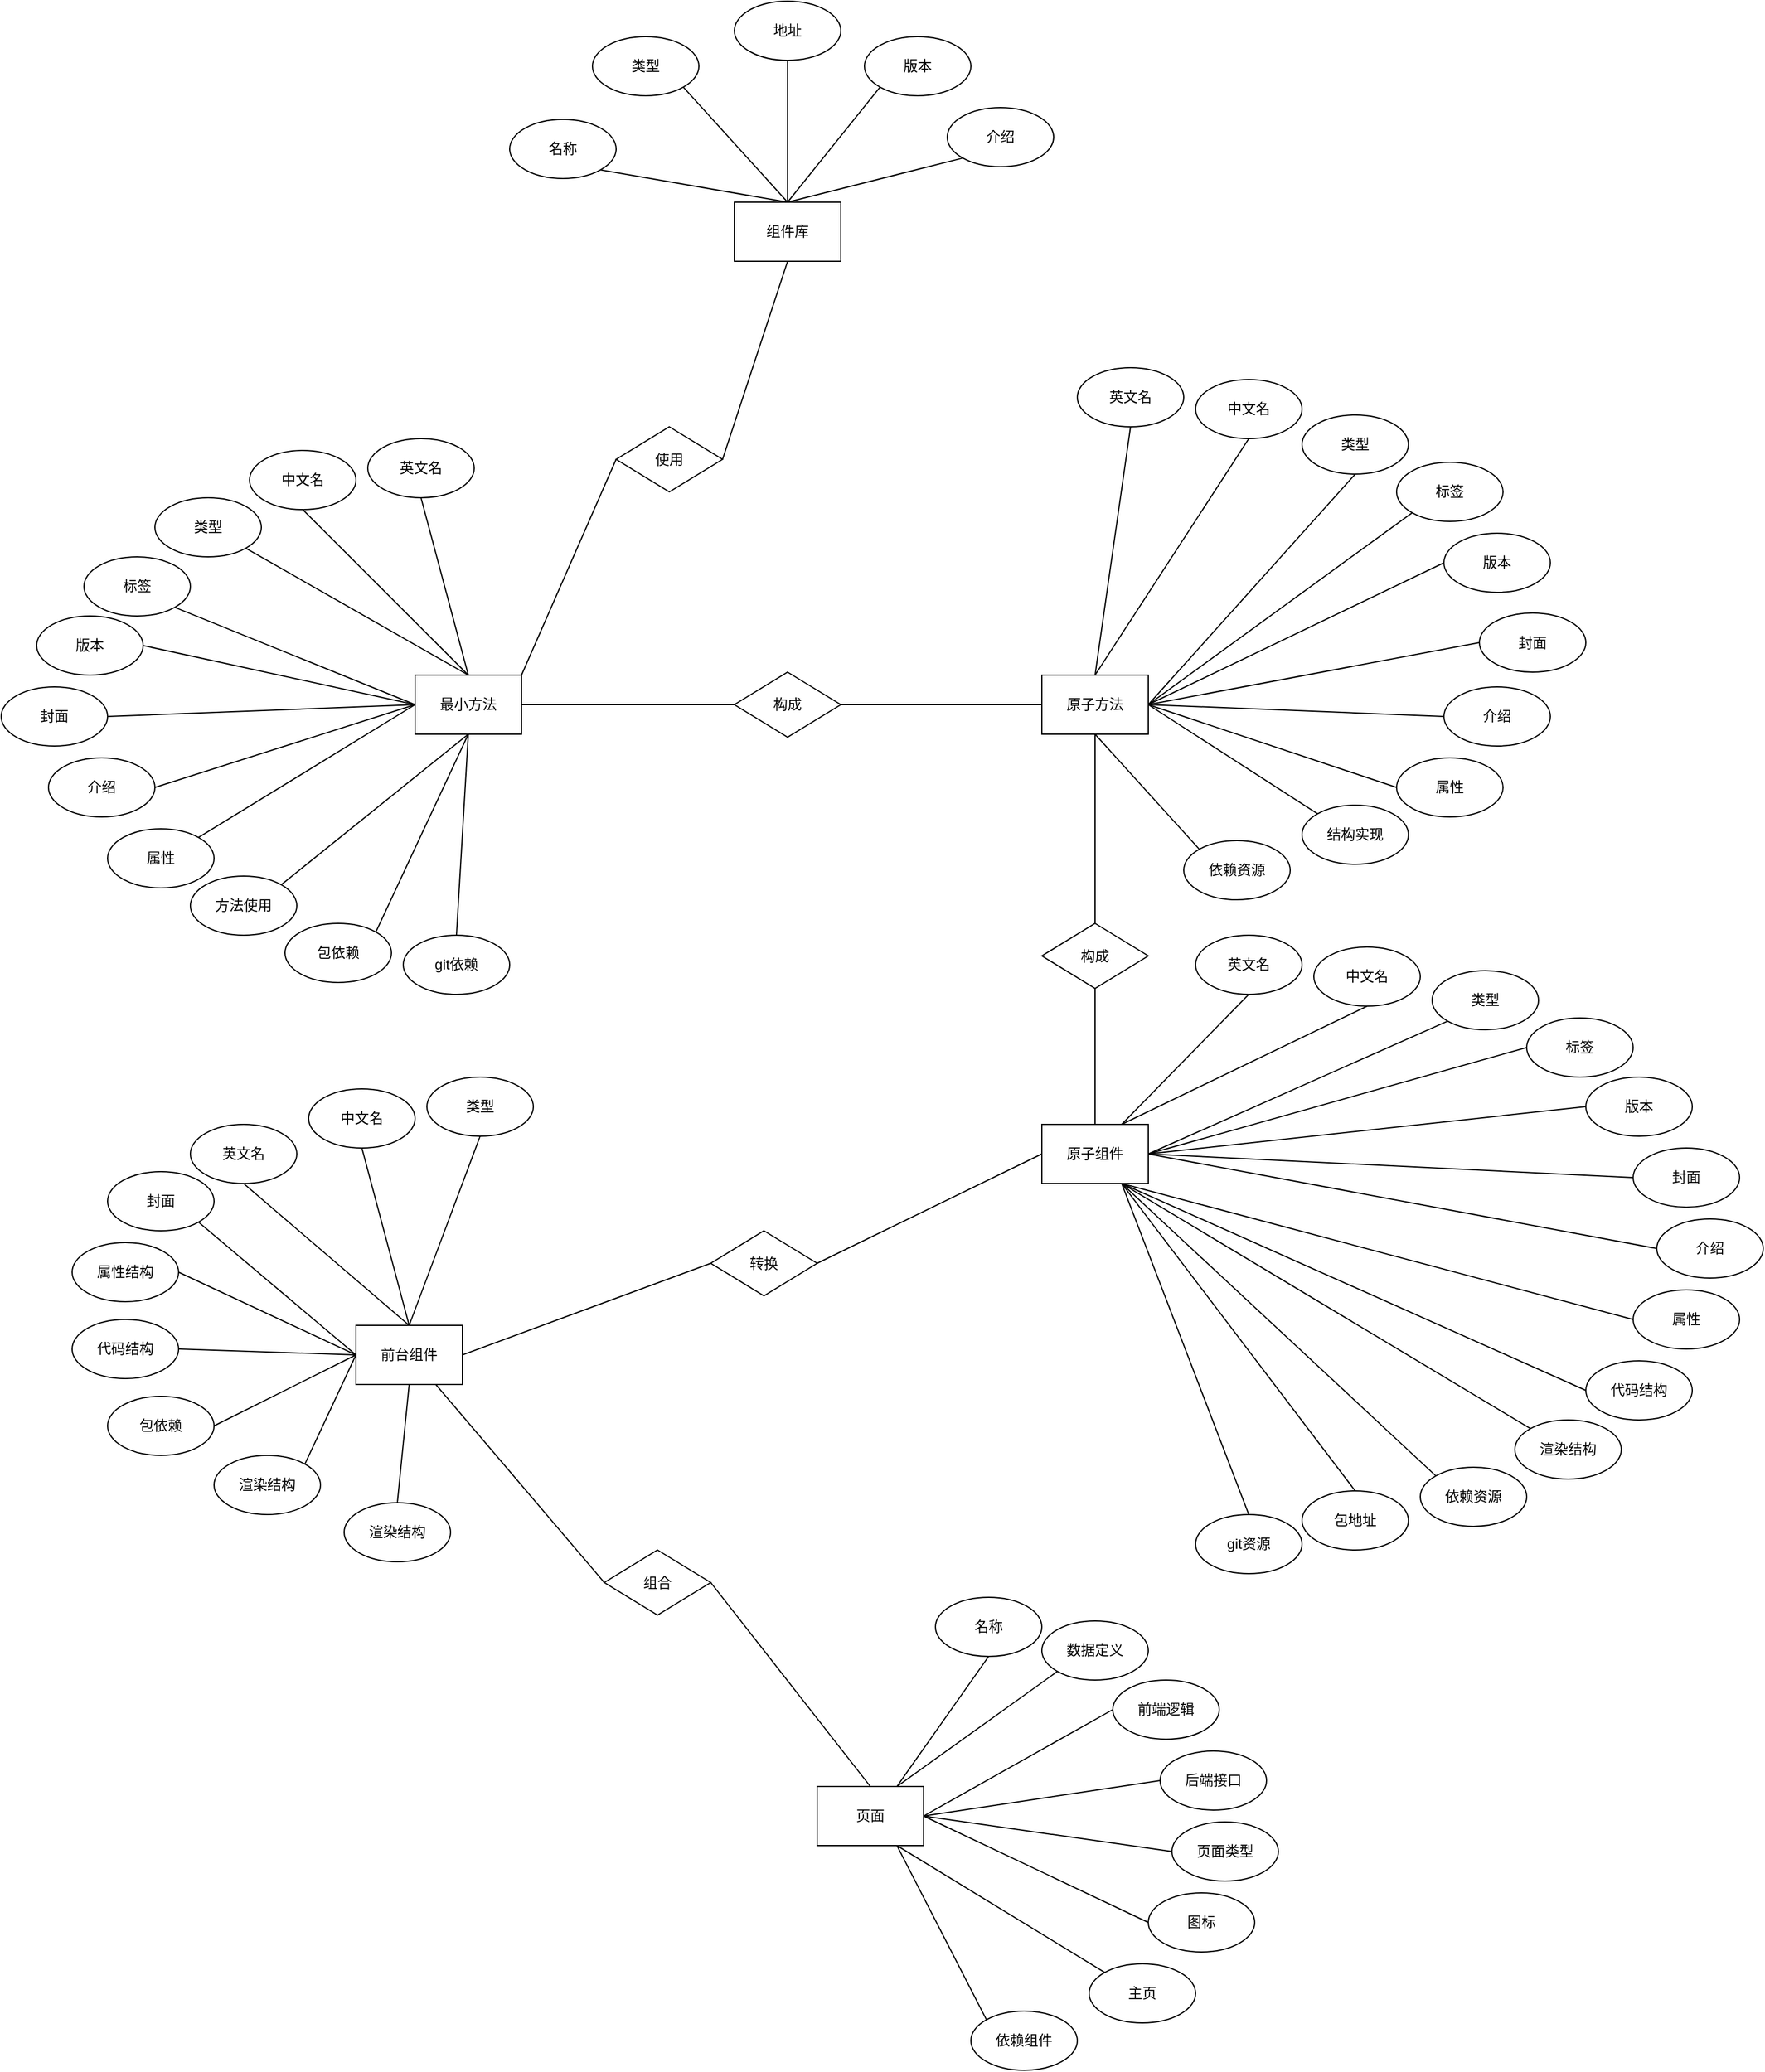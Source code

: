 <mxfile version="12.4.3" type="github" pages="1"><diagram id="BTh-CIW-vXszFNxC-D-h" name="第 1 页"><mxGraphModel dx="1864" dy="1256" grid="1" gridSize="10" guides="1" tooltips="1" connect="1" arrows="1" fold="1" page="1" pageScale="1" pageWidth="3300" pageHeight="4681" math="0" shadow="0"><root><mxCell id="0"/><mxCell id="1" parent="0"/><mxCell id="i-RjSHXQr1CGaX4YOjFD-26" style="edgeStyle=none;rounded=0;orthogonalLoop=1;jettySize=auto;html=1;exitX=1;exitY=0.5;exitDx=0;exitDy=0;entryX=0;entryY=0.5;entryDx=0;entryDy=0;endArrow=none;endFill=0;" edge="1" parent="1" source="i-RjSHXQr1CGaX4YOjFD-1" target="i-RjSHXQr1CGaX4YOjFD-25"><mxGeometry relative="1" as="geometry"/></mxCell><mxCell id="i-RjSHXQr1CGaX4YOjFD-135" style="edgeStyle=none;rounded=0;orthogonalLoop=1;jettySize=auto;html=1;exitX=1;exitY=0;exitDx=0;exitDy=0;entryX=0;entryY=0.5;entryDx=0;entryDy=0;endArrow=none;endFill=0;" edge="1" parent="1" source="i-RjSHXQr1CGaX4YOjFD-1" target="i-RjSHXQr1CGaX4YOjFD-134"><mxGeometry relative="1" as="geometry"/></mxCell><mxCell id="i-RjSHXQr1CGaX4YOjFD-1" value="最小方法" style="rounded=0;whiteSpace=wrap;html=1;" vertex="1" parent="1"><mxGeometry x="1970" y="1150" width="90" height="50" as="geometry"/></mxCell><mxCell id="i-RjSHXQr1CGaX4YOjFD-61" style="edgeStyle=none;rounded=0;orthogonalLoop=1;jettySize=auto;html=1;exitX=0.5;exitY=1;exitDx=0;exitDy=0;entryX=0.5;entryY=0;entryDx=0;entryDy=0;endArrow=none;endFill=0;" edge="1" parent="1" source="i-RjSHXQr1CGaX4YOjFD-2" target="i-RjSHXQr1CGaX4YOjFD-60"><mxGeometry relative="1" as="geometry"/></mxCell><mxCell id="i-RjSHXQr1CGaX4YOjFD-2" value="原子方法" style="rounded=0;whiteSpace=wrap;html=1;" vertex="1" parent="1"><mxGeometry x="2500" y="1150" width="90" height="50" as="geometry"/></mxCell><mxCell id="i-RjSHXQr1CGaX4YOjFD-15" style="edgeStyle=none;rounded=0;orthogonalLoop=1;jettySize=auto;html=1;exitX=0.5;exitY=1;exitDx=0;exitDy=0;entryX=0.5;entryY=0;entryDx=0;entryDy=0;endArrow=none;endFill=0;" edge="1" parent="1" source="i-RjSHXQr1CGaX4YOjFD-3" target="i-RjSHXQr1CGaX4YOjFD-1"><mxGeometry relative="1" as="geometry"/></mxCell><mxCell id="i-RjSHXQr1CGaX4YOjFD-3" value="中文名" style="ellipse;whiteSpace=wrap;html=1;" vertex="1" parent="1"><mxGeometry x="1830" y="960" width="90" height="50" as="geometry"/></mxCell><mxCell id="i-RjSHXQr1CGaX4YOjFD-14" style="rounded=0;orthogonalLoop=1;jettySize=auto;html=1;exitX=0.5;exitY=1;exitDx=0;exitDy=0;endArrow=none;endFill=0;entryX=0.5;entryY=0;entryDx=0;entryDy=0;" edge="1" parent="1" source="i-RjSHXQr1CGaX4YOjFD-4" target="i-RjSHXQr1CGaX4YOjFD-1"><mxGeometry relative="1" as="geometry"/></mxCell><mxCell id="i-RjSHXQr1CGaX4YOjFD-4" value="英文名" style="ellipse;whiteSpace=wrap;html=1;" vertex="1" parent="1"><mxGeometry x="1930" y="950" width="90" height="50" as="geometry"/></mxCell><mxCell id="i-RjSHXQr1CGaX4YOjFD-16" style="edgeStyle=none;rounded=0;orthogonalLoop=1;jettySize=auto;html=1;exitX=1;exitY=1;exitDx=0;exitDy=0;entryX=0.5;entryY=0;entryDx=0;entryDy=0;endArrow=none;endFill=0;" edge="1" parent="1" source="i-RjSHXQr1CGaX4YOjFD-5" target="i-RjSHXQr1CGaX4YOjFD-1"><mxGeometry relative="1" as="geometry"/></mxCell><mxCell id="i-RjSHXQr1CGaX4YOjFD-5" value="类型" style="ellipse;whiteSpace=wrap;html=1;" vertex="1" parent="1"><mxGeometry x="1750" y="1000" width="90" height="50" as="geometry"/></mxCell><mxCell id="i-RjSHXQr1CGaX4YOjFD-17" style="edgeStyle=none;rounded=0;orthogonalLoop=1;jettySize=auto;html=1;exitX=1;exitY=1;exitDx=0;exitDy=0;entryX=0;entryY=0.5;entryDx=0;entryDy=0;endArrow=none;endFill=0;" edge="1" parent="1" source="i-RjSHXQr1CGaX4YOjFD-6" target="i-RjSHXQr1CGaX4YOjFD-1"><mxGeometry relative="1" as="geometry"/></mxCell><mxCell id="i-RjSHXQr1CGaX4YOjFD-6" value="标签" style="ellipse;whiteSpace=wrap;html=1;" vertex="1" parent="1"><mxGeometry x="1690" y="1050" width="90" height="50" as="geometry"/></mxCell><mxCell id="i-RjSHXQr1CGaX4YOjFD-18" style="edgeStyle=none;rounded=0;orthogonalLoop=1;jettySize=auto;html=1;exitX=1;exitY=0.5;exitDx=0;exitDy=0;entryX=0;entryY=0.5;entryDx=0;entryDy=0;endArrow=none;endFill=0;" edge="1" parent="1" source="i-RjSHXQr1CGaX4YOjFD-7" target="i-RjSHXQr1CGaX4YOjFD-1"><mxGeometry relative="1" as="geometry"/></mxCell><mxCell id="i-RjSHXQr1CGaX4YOjFD-7" value="版本" style="ellipse;whiteSpace=wrap;html=1;" vertex="1" parent="1"><mxGeometry x="1650" y="1100" width="90" height="50" as="geometry"/></mxCell><mxCell id="i-RjSHXQr1CGaX4YOjFD-19" style="edgeStyle=none;rounded=0;orthogonalLoop=1;jettySize=auto;html=1;exitX=1;exitY=0.5;exitDx=0;exitDy=0;entryX=0;entryY=0.5;entryDx=0;entryDy=0;endArrow=none;endFill=0;" edge="1" parent="1" source="i-RjSHXQr1CGaX4YOjFD-8" target="i-RjSHXQr1CGaX4YOjFD-1"><mxGeometry relative="1" as="geometry"/></mxCell><mxCell id="i-RjSHXQr1CGaX4YOjFD-8" value="封面" style="ellipse;whiteSpace=wrap;html=1;" vertex="1" parent="1"><mxGeometry x="1620" y="1160" width="90" height="50" as="geometry"/></mxCell><mxCell id="i-RjSHXQr1CGaX4YOjFD-20" style="edgeStyle=none;rounded=0;orthogonalLoop=1;jettySize=auto;html=1;exitX=1;exitY=0.5;exitDx=0;exitDy=0;entryX=0;entryY=0.5;entryDx=0;entryDy=0;endArrow=none;endFill=0;" edge="1" parent="1" source="i-RjSHXQr1CGaX4YOjFD-9" target="i-RjSHXQr1CGaX4YOjFD-1"><mxGeometry relative="1" as="geometry"/></mxCell><mxCell id="i-RjSHXQr1CGaX4YOjFD-9" value="介绍" style="ellipse;whiteSpace=wrap;html=1;" vertex="1" parent="1"><mxGeometry x="1660" y="1220" width="90" height="50" as="geometry"/></mxCell><mxCell id="i-RjSHXQr1CGaX4YOjFD-21" style="edgeStyle=none;rounded=0;orthogonalLoop=1;jettySize=auto;html=1;exitX=1;exitY=0;exitDx=0;exitDy=0;entryX=0;entryY=0.5;entryDx=0;entryDy=0;endArrow=none;endFill=0;" edge="1" parent="1" source="i-RjSHXQr1CGaX4YOjFD-10" target="i-RjSHXQr1CGaX4YOjFD-1"><mxGeometry relative="1" as="geometry"/></mxCell><mxCell id="i-RjSHXQr1CGaX4YOjFD-10" value="属性" style="ellipse;whiteSpace=wrap;html=1;" vertex="1" parent="1"><mxGeometry x="1710" y="1280" width="90" height="50" as="geometry"/></mxCell><mxCell id="i-RjSHXQr1CGaX4YOjFD-22" style="edgeStyle=none;rounded=0;orthogonalLoop=1;jettySize=auto;html=1;exitX=1;exitY=0;exitDx=0;exitDy=0;entryX=0.5;entryY=1;entryDx=0;entryDy=0;endArrow=none;endFill=0;" edge="1" parent="1" source="i-RjSHXQr1CGaX4YOjFD-11" target="i-RjSHXQr1CGaX4YOjFD-1"><mxGeometry relative="1" as="geometry"/></mxCell><mxCell id="i-RjSHXQr1CGaX4YOjFD-11" value="方法使用" style="ellipse;whiteSpace=wrap;html=1;" vertex="1" parent="1"><mxGeometry x="1780" y="1320" width="90" height="50" as="geometry"/></mxCell><mxCell id="i-RjSHXQr1CGaX4YOjFD-23" style="edgeStyle=none;rounded=0;orthogonalLoop=1;jettySize=auto;html=1;exitX=1;exitY=0;exitDx=0;exitDy=0;entryX=0.5;entryY=1;entryDx=0;entryDy=0;endArrow=none;endFill=0;" edge="1" parent="1" source="i-RjSHXQr1CGaX4YOjFD-12" target="i-RjSHXQr1CGaX4YOjFD-1"><mxGeometry relative="1" as="geometry"/></mxCell><mxCell id="i-RjSHXQr1CGaX4YOjFD-12" value="包依赖" style="ellipse;whiteSpace=wrap;html=1;" vertex="1" parent="1"><mxGeometry x="1860" y="1360" width="90" height="50" as="geometry"/></mxCell><mxCell id="i-RjSHXQr1CGaX4YOjFD-24" style="edgeStyle=none;rounded=0;orthogonalLoop=1;jettySize=auto;html=1;exitX=0.5;exitY=0;exitDx=0;exitDy=0;entryX=0.5;entryY=1;entryDx=0;entryDy=0;endArrow=none;endFill=0;" edge="1" parent="1" source="i-RjSHXQr1CGaX4YOjFD-13" target="i-RjSHXQr1CGaX4YOjFD-1"><mxGeometry relative="1" as="geometry"/></mxCell><mxCell id="i-RjSHXQr1CGaX4YOjFD-13" value="git依赖" style="ellipse;whiteSpace=wrap;html=1;" vertex="1" parent="1"><mxGeometry x="1960" y="1370" width="90" height="50" as="geometry"/></mxCell><mxCell id="i-RjSHXQr1CGaX4YOjFD-27" style="edgeStyle=none;rounded=0;orthogonalLoop=1;jettySize=auto;html=1;exitX=1;exitY=0.5;exitDx=0;exitDy=0;entryX=0;entryY=0.5;entryDx=0;entryDy=0;endArrow=none;endFill=0;" edge="1" parent="1" source="i-RjSHXQr1CGaX4YOjFD-25" target="i-RjSHXQr1CGaX4YOjFD-2"><mxGeometry relative="1" as="geometry"/></mxCell><mxCell id="i-RjSHXQr1CGaX4YOjFD-25" value="构成" style="rhombus;whiteSpace=wrap;html=1;" vertex="1" parent="1"><mxGeometry x="2240" y="1147.5" width="90" height="55" as="geometry"/></mxCell><mxCell id="i-RjSHXQr1CGaX4YOjFD-50" style="edgeStyle=none;rounded=0;orthogonalLoop=1;jettySize=auto;html=1;exitX=0.5;exitY=1;exitDx=0;exitDy=0;entryX=0.5;entryY=0;entryDx=0;entryDy=0;endArrow=none;endFill=0;" edge="1" parent="1" source="i-RjSHXQr1CGaX4YOjFD-29" target="i-RjSHXQr1CGaX4YOjFD-2"><mxGeometry relative="1" as="geometry"/></mxCell><mxCell id="i-RjSHXQr1CGaX4YOjFD-29" value="中文名" style="ellipse;whiteSpace=wrap;html=1;" vertex="1" parent="1"><mxGeometry x="2630" y="900" width="90" height="50" as="geometry"/></mxCell><mxCell id="i-RjSHXQr1CGaX4YOjFD-49" style="edgeStyle=none;rounded=0;orthogonalLoop=1;jettySize=auto;html=1;exitX=0.5;exitY=1;exitDx=0;exitDy=0;entryX=0.5;entryY=0;entryDx=0;entryDy=0;endArrow=none;endFill=0;" edge="1" parent="1" source="i-RjSHXQr1CGaX4YOjFD-31" target="i-RjSHXQr1CGaX4YOjFD-2"><mxGeometry relative="1" as="geometry"/></mxCell><mxCell id="i-RjSHXQr1CGaX4YOjFD-31" value="英文名" style="ellipse;whiteSpace=wrap;html=1;" vertex="1" parent="1"><mxGeometry x="2530" y="890" width="90" height="50" as="geometry"/></mxCell><mxCell id="i-RjSHXQr1CGaX4YOjFD-51" style="edgeStyle=none;rounded=0;orthogonalLoop=1;jettySize=auto;html=1;exitX=0.5;exitY=1;exitDx=0;exitDy=0;entryX=1;entryY=0.5;entryDx=0;entryDy=0;endArrow=none;endFill=0;" edge="1" parent="1" source="i-RjSHXQr1CGaX4YOjFD-33" target="i-RjSHXQr1CGaX4YOjFD-2"><mxGeometry relative="1" as="geometry"/></mxCell><mxCell id="i-RjSHXQr1CGaX4YOjFD-33" value="类型" style="ellipse;whiteSpace=wrap;html=1;" vertex="1" parent="1"><mxGeometry x="2720" y="930" width="90" height="50" as="geometry"/></mxCell><mxCell id="i-RjSHXQr1CGaX4YOjFD-52" style="edgeStyle=none;rounded=0;orthogonalLoop=1;jettySize=auto;html=1;exitX=0;exitY=1;exitDx=0;exitDy=0;entryX=1;entryY=0.5;entryDx=0;entryDy=0;endArrow=none;endFill=0;" edge="1" parent="1" source="i-RjSHXQr1CGaX4YOjFD-35" target="i-RjSHXQr1CGaX4YOjFD-2"><mxGeometry relative="1" as="geometry"/></mxCell><mxCell id="i-RjSHXQr1CGaX4YOjFD-35" value="标签" style="ellipse;whiteSpace=wrap;html=1;" vertex="1" parent="1"><mxGeometry x="2800" y="970" width="90" height="50" as="geometry"/></mxCell><mxCell id="i-RjSHXQr1CGaX4YOjFD-53" style="edgeStyle=none;rounded=0;orthogonalLoop=1;jettySize=auto;html=1;exitX=0;exitY=0.5;exitDx=0;exitDy=0;entryX=1;entryY=0.5;entryDx=0;entryDy=0;endArrow=none;endFill=0;" edge="1" parent="1" source="i-RjSHXQr1CGaX4YOjFD-37" target="i-RjSHXQr1CGaX4YOjFD-2"><mxGeometry relative="1" as="geometry"/></mxCell><mxCell id="i-RjSHXQr1CGaX4YOjFD-37" value="版本" style="ellipse;whiteSpace=wrap;html=1;" vertex="1" parent="1"><mxGeometry x="2840" y="1030" width="90" height="50" as="geometry"/></mxCell><mxCell id="i-RjSHXQr1CGaX4YOjFD-54" style="edgeStyle=none;rounded=0;orthogonalLoop=1;jettySize=auto;html=1;exitX=0;exitY=0.5;exitDx=0;exitDy=0;entryX=1;entryY=0.5;entryDx=0;entryDy=0;endArrow=none;endFill=0;" edge="1" parent="1" source="i-RjSHXQr1CGaX4YOjFD-39" target="i-RjSHXQr1CGaX4YOjFD-2"><mxGeometry relative="1" as="geometry"/></mxCell><mxCell id="i-RjSHXQr1CGaX4YOjFD-39" value="封面" style="ellipse;whiteSpace=wrap;html=1;" vertex="1" parent="1"><mxGeometry x="2870" y="1097.5" width="90" height="50" as="geometry"/></mxCell><mxCell id="i-RjSHXQr1CGaX4YOjFD-55" style="edgeStyle=none;rounded=0;orthogonalLoop=1;jettySize=auto;html=1;exitX=0;exitY=0.5;exitDx=0;exitDy=0;entryX=1;entryY=0.5;entryDx=0;entryDy=0;endArrow=none;endFill=0;" edge="1" parent="1" source="i-RjSHXQr1CGaX4YOjFD-41" target="i-RjSHXQr1CGaX4YOjFD-2"><mxGeometry relative="1" as="geometry"/></mxCell><mxCell id="i-RjSHXQr1CGaX4YOjFD-41" value="介绍" style="ellipse;whiteSpace=wrap;html=1;" vertex="1" parent="1"><mxGeometry x="2840" y="1160" width="90" height="50" as="geometry"/></mxCell><mxCell id="i-RjSHXQr1CGaX4YOjFD-56" style="edgeStyle=none;rounded=0;orthogonalLoop=1;jettySize=auto;html=1;exitX=0;exitY=0.5;exitDx=0;exitDy=0;entryX=1;entryY=0.5;entryDx=0;entryDy=0;endArrow=none;endFill=0;" edge="1" parent="1" source="i-RjSHXQr1CGaX4YOjFD-43" target="i-RjSHXQr1CGaX4YOjFD-2"><mxGeometry relative="1" as="geometry"/></mxCell><mxCell id="i-RjSHXQr1CGaX4YOjFD-43" value="属性" style="ellipse;whiteSpace=wrap;html=1;" vertex="1" parent="1"><mxGeometry x="2800" y="1220" width="90" height="50" as="geometry"/></mxCell><mxCell id="i-RjSHXQr1CGaX4YOjFD-57" style="edgeStyle=none;rounded=0;orthogonalLoop=1;jettySize=auto;html=1;exitX=0;exitY=0;exitDx=0;exitDy=0;entryX=1;entryY=0.5;entryDx=0;entryDy=0;endArrow=none;endFill=0;" edge="1" parent="1" source="i-RjSHXQr1CGaX4YOjFD-45" target="i-RjSHXQr1CGaX4YOjFD-2"><mxGeometry relative="1" as="geometry"/></mxCell><mxCell id="i-RjSHXQr1CGaX4YOjFD-45" value="结构实现" style="ellipse;whiteSpace=wrap;html=1;" vertex="1" parent="1"><mxGeometry x="2720" y="1260" width="90" height="50" as="geometry"/></mxCell><mxCell id="i-RjSHXQr1CGaX4YOjFD-58" style="edgeStyle=none;rounded=0;orthogonalLoop=1;jettySize=auto;html=1;exitX=0;exitY=0;exitDx=0;exitDy=0;entryX=0.5;entryY=1;entryDx=0;entryDy=0;endArrow=none;endFill=0;" edge="1" parent="1" source="i-RjSHXQr1CGaX4YOjFD-47" target="i-RjSHXQr1CGaX4YOjFD-2"><mxGeometry relative="1" as="geometry"/></mxCell><mxCell id="i-RjSHXQr1CGaX4YOjFD-47" value="依赖资源" style="ellipse;whiteSpace=wrap;html=1;" vertex="1" parent="1"><mxGeometry x="2620" y="1290" width="90" height="50" as="geometry"/></mxCell><mxCell id="i-RjSHXQr1CGaX4YOjFD-91" style="edgeStyle=none;rounded=0;orthogonalLoop=1;jettySize=auto;html=1;exitX=0;exitY=0.5;exitDx=0;exitDy=0;entryX=1;entryY=0.5;entryDx=0;entryDy=0;endArrow=none;endFill=0;" edge="1" parent="1" source="i-RjSHXQr1CGaX4YOjFD-59" target="i-RjSHXQr1CGaX4YOjFD-90"><mxGeometry relative="1" as="geometry"/></mxCell><mxCell id="i-RjSHXQr1CGaX4YOjFD-59" value="原子组件" style="rounded=0;whiteSpace=wrap;html=1;" vertex="1" parent="1"><mxGeometry x="2500" y="1530" width="90" height="50" as="geometry"/></mxCell><mxCell id="i-RjSHXQr1CGaX4YOjFD-62" style="edgeStyle=none;rounded=0;orthogonalLoop=1;jettySize=auto;html=1;exitX=0.5;exitY=1;exitDx=0;exitDy=0;entryX=0.5;entryY=0;entryDx=0;entryDy=0;endArrow=none;endFill=0;" edge="1" parent="1" source="i-RjSHXQr1CGaX4YOjFD-60" target="i-RjSHXQr1CGaX4YOjFD-59"><mxGeometry relative="1" as="geometry"/></mxCell><mxCell id="i-RjSHXQr1CGaX4YOjFD-60" value="构成" style="rhombus;whiteSpace=wrap;html=1;" vertex="1" parent="1"><mxGeometry x="2500" y="1360" width="90" height="55" as="geometry"/></mxCell><mxCell id="i-RjSHXQr1CGaX4YOjFD-77" style="edgeStyle=none;rounded=0;orthogonalLoop=1;jettySize=auto;html=1;exitX=0.5;exitY=1;exitDx=0;exitDy=0;entryX=0.75;entryY=0;entryDx=0;entryDy=0;endArrow=none;endFill=0;" edge="1" parent="1" source="i-RjSHXQr1CGaX4YOjFD-63" target="i-RjSHXQr1CGaX4YOjFD-59"><mxGeometry relative="1" as="geometry"/></mxCell><mxCell id="i-RjSHXQr1CGaX4YOjFD-63" value="中文名" style="ellipse;whiteSpace=wrap;html=1;" vertex="1" parent="1"><mxGeometry x="2730" y="1380" width="90" height="50" as="geometry"/></mxCell><mxCell id="i-RjSHXQr1CGaX4YOjFD-76" style="edgeStyle=none;rounded=0;orthogonalLoop=1;jettySize=auto;html=1;exitX=0.5;exitY=1;exitDx=0;exitDy=0;entryX=0.75;entryY=0;entryDx=0;entryDy=0;endArrow=none;endFill=0;" edge="1" parent="1" source="i-RjSHXQr1CGaX4YOjFD-64" target="i-RjSHXQr1CGaX4YOjFD-59"><mxGeometry relative="1" as="geometry"/></mxCell><mxCell id="i-RjSHXQr1CGaX4YOjFD-64" value="英文名" style="ellipse;whiteSpace=wrap;html=1;" vertex="1" parent="1"><mxGeometry x="2630" y="1370" width="90" height="50" as="geometry"/></mxCell><mxCell id="i-RjSHXQr1CGaX4YOjFD-78" style="edgeStyle=none;rounded=0;orthogonalLoop=1;jettySize=auto;html=1;exitX=0;exitY=1;exitDx=0;exitDy=0;entryX=1;entryY=0.5;entryDx=0;entryDy=0;endArrow=none;endFill=0;" edge="1" parent="1" source="i-RjSHXQr1CGaX4YOjFD-65" target="i-RjSHXQr1CGaX4YOjFD-59"><mxGeometry relative="1" as="geometry"/></mxCell><mxCell id="i-RjSHXQr1CGaX4YOjFD-65" value="类型" style="ellipse;whiteSpace=wrap;html=1;" vertex="1" parent="1"><mxGeometry x="2830" y="1400" width="90" height="50" as="geometry"/></mxCell><mxCell id="i-RjSHXQr1CGaX4YOjFD-79" style="edgeStyle=none;rounded=0;orthogonalLoop=1;jettySize=auto;html=1;exitX=0;exitY=0.5;exitDx=0;exitDy=0;entryX=1;entryY=0.5;entryDx=0;entryDy=0;endArrow=none;endFill=0;" edge="1" parent="1" source="i-RjSHXQr1CGaX4YOjFD-66" target="i-RjSHXQr1CGaX4YOjFD-59"><mxGeometry relative="1" as="geometry"/></mxCell><mxCell id="i-RjSHXQr1CGaX4YOjFD-66" value="标签" style="ellipse;whiteSpace=wrap;html=1;" vertex="1" parent="1"><mxGeometry x="2910" y="1440" width="90" height="50" as="geometry"/></mxCell><mxCell id="i-RjSHXQr1CGaX4YOjFD-80" style="edgeStyle=none;rounded=0;orthogonalLoop=1;jettySize=auto;html=1;exitX=0;exitY=0.5;exitDx=0;exitDy=0;entryX=1;entryY=0.5;entryDx=0;entryDy=0;endArrow=none;endFill=0;" edge="1" parent="1" source="i-RjSHXQr1CGaX4YOjFD-67" target="i-RjSHXQr1CGaX4YOjFD-59"><mxGeometry relative="1" as="geometry"/></mxCell><mxCell id="i-RjSHXQr1CGaX4YOjFD-67" value="版本" style="ellipse;whiteSpace=wrap;html=1;" vertex="1" parent="1"><mxGeometry x="2960" y="1490" width="90" height="50" as="geometry"/></mxCell><mxCell id="i-RjSHXQr1CGaX4YOjFD-81" style="edgeStyle=none;rounded=0;orthogonalLoop=1;jettySize=auto;html=1;exitX=0;exitY=0.5;exitDx=0;exitDy=0;entryX=1;entryY=0.5;entryDx=0;entryDy=0;endArrow=none;endFill=0;" edge="1" parent="1" source="i-RjSHXQr1CGaX4YOjFD-68" target="i-RjSHXQr1CGaX4YOjFD-59"><mxGeometry relative="1" as="geometry"/></mxCell><mxCell id="i-RjSHXQr1CGaX4YOjFD-68" value="封面" style="ellipse;whiteSpace=wrap;html=1;" vertex="1" parent="1"><mxGeometry x="3000" y="1550" width="90" height="50" as="geometry"/></mxCell><mxCell id="i-RjSHXQr1CGaX4YOjFD-82" style="edgeStyle=none;rounded=0;orthogonalLoop=1;jettySize=auto;html=1;exitX=0;exitY=0.5;exitDx=0;exitDy=0;entryX=1;entryY=0.5;entryDx=0;entryDy=0;endArrow=none;endFill=0;" edge="1" parent="1" source="i-RjSHXQr1CGaX4YOjFD-69" target="i-RjSHXQr1CGaX4YOjFD-59"><mxGeometry relative="1" as="geometry"/></mxCell><mxCell id="i-RjSHXQr1CGaX4YOjFD-69" value="介绍" style="ellipse;whiteSpace=wrap;html=1;" vertex="1" parent="1"><mxGeometry x="3020" y="1610" width="90" height="50" as="geometry"/></mxCell><mxCell id="i-RjSHXQr1CGaX4YOjFD-83" style="edgeStyle=none;rounded=0;orthogonalLoop=1;jettySize=auto;html=1;exitX=0;exitY=0.5;exitDx=0;exitDy=0;entryX=0.75;entryY=1;entryDx=0;entryDy=0;endArrow=none;endFill=0;" edge="1" parent="1" source="i-RjSHXQr1CGaX4YOjFD-70" target="i-RjSHXQr1CGaX4YOjFD-59"><mxGeometry relative="1" as="geometry"/></mxCell><mxCell id="i-RjSHXQr1CGaX4YOjFD-70" value="属性" style="ellipse;whiteSpace=wrap;html=1;" vertex="1" parent="1"><mxGeometry x="3000" y="1670" width="90" height="50" as="geometry"/></mxCell><mxCell id="i-RjSHXQr1CGaX4YOjFD-84" style="edgeStyle=none;rounded=0;orthogonalLoop=1;jettySize=auto;html=1;exitX=0;exitY=0.5;exitDx=0;exitDy=0;entryX=0.75;entryY=1;entryDx=0;entryDy=0;endArrow=none;endFill=0;" edge="1" parent="1" source="i-RjSHXQr1CGaX4YOjFD-71" target="i-RjSHXQr1CGaX4YOjFD-59"><mxGeometry relative="1" as="geometry"/></mxCell><mxCell id="i-RjSHXQr1CGaX4YOjFD-71" value="代码结构" style="ellipse;whiteSpace=wrap;html=1;" vertex="1" parent="1"><mxGeometry x="2960" y="1730" width="90" height="50" as="geometry"/></mxCell><mxCell id="i-RjSHXQr1CGaX4YOjFD-85" style="edgeStyle=none;rounded=0;orthogonalLoop=1;jettySize=auto;html=1;exitX=0;exitY=0;exitDx=0;exitDy=0;entryX=0.75;entryY=1;entryDx=0;entryDy=0;endArrow=none;endFill=0;" edge="1" parent="1" source="i-RjSHXQr1CGaX4YOjFD-72" target="i-RjSHXQr1CGaX4YOjFD-59"><mxGeometry relative="1" as="geometry"/></mxCell><mxCell id="i-RjSHXQr1CGaX4YOjFD-72" value="渲染结构" style="ellipse;whiteSpace=wrap;html=1;" vertex="1" parent="1"><mxGeometry x="2900" y="1780" width="90" height="50" as="geometry"/></mxCell><mxCell id="i-RjSHXQr1CGaX4YOjFD-86" style="edgeStyle=none;rounded=0;orthogonalLoop=1;jettySize=auto;html=1;exitX=0;exitY=0;exitDx=0;exitDy=0;entryX=0.75;entryY=1;entryDx=0;entryDy=0;endArrow=none;endFill=0;" edge="1" parent="1" source="i-RjSHXQr1CGaX4YOjFD-73" target="i-RjSHXQr1CGaX4YOjFD-59"><mxGeometry relative="1" as="geometry"/></mxCell><mxCell id="i-RjSHXQr1CGaX4YOjFD-73" value="依赖资源" style="ellipse;whiteSpace=wrap;html=1;" vertex="1" parent="1"><mxGeometry x="2820" y="1820" width="90" height="50" as="geometry"/></mxCell><mxCell id="i-RjSHXQr1CGaX4YOjFD-87" style="edgeStyle=none;rounded=0;orthogonalLoop=1;jettySize=auto;html=1;exitX=0.5;exitY=0;exitDx=0;exitDy=0;entryX=0.75;entryY=1;entryDx=0;entryDy=0;endArrow=none;endFill=0;" edge="1" parent="1" source="i-RjSHXQr1CGaX4YOjFD-74" target="i-RjSHXQr1CGaX4YOjFD-59"><mxGeometry relative="1" as="geometry"/></mxCell><mxCell id="i-RjSHXQr1CGaX4YOjFD-74" value="包地址" style="ellipse;whiteSpace=wrap;html=1;" vertex="1" parent="1"><mxGeometry x="2720" y="1840" width="90" height="50" as="geometry"/></mxCell><mxCell id="i-RjSHXQr1CGaX4YOjFD-88" style="edgeStyle=none;rounded=0;orthogonalLoop=1;jettySize=auto;html=1;exitX=0.5;exitY=0;exitDx=0;exitDy=0;entryX=0.75;entryY=1;entryDx=0;entryDy=0;endArrow=none;endFill=0;" edge="1" parent="1" source="i-RjSHXQr1CGaX4YOjFD-75" target="i-RjSHXQr1CGaX4YOjFD-59"><mxGeometry relative="1" as="geometry"/></mxCell><mxCell id="i-RjSHXQr1CGaX4YOjFD-75" value="git资源" style="ellipse;whiteSpace=wrap;html=1;" vertex="1" parent="1"><mxGeometry x="2630" y="1860" width="90" height="50" as="geometry"/></mxCell><mxCell id="i-RjSHXQr1CGaX4YOjFD-112" style="edgeStyle=none;rounded=0;orthogonalLoop=1;jettySize=auto;html=1;exitX=0.75;exitY=1;exitDx=0;exitDy=0;entryX=0;entryY=0.5;entryDx=0;entryDy=0;endArrow=none;endFill=0;" edge="1" parent="1" source="i-RjSHXQr1CGaX4YOjFD-89" target="i-RjSHXQr1CGaX4YOjFD-111"><mxGeometry relative="1" as="geometry"/></mxCell><mxCell id="i-RjSHXQr1CGaX4YOjFD-89" value="前台组件" style="rounded=0;whiteSpace=wrap;html=1;" vertex="1" parent="1"><mxGeometry x="1920" y="1700" width="90" height="50" as="geometry"/></mxCell><mxCell id="i-RjSHXQr1CGaX4YOjFD-92" style="edgeStyle=none;rounded=0;orthogonalLoop=1;jettySize=auto;html=1;exitX=0;exitY=0.5;exitDx=0;exitDy=0;entryX=1;entryY=0.5;entryDx=0;entryDy=0;endArrow=none;endFill=0;" edge="1" parent="1" source="i-RjSHXQr1CGaX4YOjFD-90" target="i-RjSHXQr1CGaX4YOjFD-89"><mxGeometry relative="1" as="geometry"/></mxCell><mxCell id="i-RjSHXQr1CGaX4YOjFD-90" value="转换" style="rhombus;whiteSpace=wrap;html=1;" vertex="1" parent="1"><mxGeometry x="2220" y="1620" width="90" height="55" as="geometry"/></mxCell><mxCell id="i-RjSHXQr1CGaX4YOjFD-101" style="edgeStyle=none;rounded=0;orthogonalLoop=1;jettySize=auto;html=1;exitX=0.5;exitY=1;exitDx=0;exitDy=0;entryX=0.5;entryY=0;entryDx=0;entryDy=0;endArrow=none;endFill=0;" edge="1" parent="1" source="i-RjSHXQr1CGaX4YOjFD-93" target="i-RjSHXQr1CGaX4YOjFD-89"><mxGeometry relative="1" as="geometry"/></mxCell><mxCell id="i-RjSHXQr1CGaX4YOjFD-93" value="中文名" style="ellipse;whiteSpace=wrap;html=1;" vertex="1" parent="1"><mxGeometry x="1880" y="1500" width="90" height="50" as="geometry"/></mxCell><mxCell id="i-RjSHXQr1CGaX4YOjFD-102" style="edgeStyle=none;rounded=0;orthogonalLoop=1;jettySize=auto;html=1;exitX=0.5;exitY=1;exitDx=0;exitDy=0;entryX=0.5;entryY=0;entryDx=0;entryDy=0;endArrow=none;endFill=0;" edge="1" parent="1" source="i-RjSHXQr1CGaX4YOjFD-94" target="i-RjSHXQr1CGaX4YOjFD-89"><mxGeometry relative="1" as="geometry"/></mxCell><mxCell id="i-RjSHXQr1CGaX4YOjFD-94" value="英文名" style="ellipse;whiteSpace=wrap;html=1;" vertex="1" parent="1"><mxGeometry x="1780" y="1530" width="90" height="50" as="geometry"/></mxCell><mxCell id="i-RjSHXQr1CGaX4YOjFD-103" style="edgeStyle=none;rounded=0;orthogonalLoop=1;jettySize=auto;html=1;exitX=1;exitY=1;exitDx=0;exitDy=0;entryX=0;entryY=0.5;entryDx=0;entryDy=0;endArrow=none;endFill=0;" edge="1" parent="1" source="i-RjSHXQr1CGaX4YOjFD-95" target="i-RjSHXQr1CGaX4YOjFD-89"><mxGeometry relative="1" as="geometry"/></mxCell><mxCell id="i-RjSHXQr1CGaX4YOjFD-95" value="封面" style="ellipse;whiteSpace=wrap;html=1;" vertex="1" parent="1"><mxGeometry x="1710" y="1570" width="90" height="50" as="geometry"/></mxCell><mxCell id="i-RjSHXQr1CGaX4YOjFD-104" style="edgeStyle=none;rounded=0;orthogonalLoop=1;jettySize=auto;html=1;exitX=1;exitY=0.5;exitDx=0;exitDy=0;entryX=0;entryY=0.5;entryDx=0;entryDy=0;endArrow=none;endFill=0;" edge="1" parent="1" source="i-RjSHXQr1CGaX4YOjFD-96" target="i-RjSHXQr1CGaX4YOjFD-89"><mxGeometry relative="1" as="geometry"/></mxCell><mxCell id="i-RjSHXQr1CGaX4YOjFD-96" value="属性结构" style="ellipse;whiteSpace=wrap;html=1;" vertex="1" parent="1"><mxGeometry x="1680" y="1630" width="90" height="50" as="geometry"/></mxCell><mxCell id="i-RjSHXQr1CGaX4YOjFD-105" style="edgeStyle=none;rounded=0;orthogonalLoop=1;jettySize=auto;html=1;exitX=1;exitY=0.5;exitDx=0;exitDy=0;entryX=0;entryY=0.5;entryDx=0;entryDy=0;endArrow=none;endFill=0;" edge="1" parent="1" source="i-RjSHXQr1CGaX4YOjFD-97" target="i-RjSHXQr1CGaX4YOjFD-89"><mxGeometry relative="1" as="geometry"/></mxCell><mxCell id="i-RjSHXQr1CGaX4YOjFD-97" value="代码结构" style="ellipse;whiteSpace=wrap;html=1;" vertex="1" parent="1"><mxGeometry x="1680" y="1695" width="90" height="50" as="geometry"/></mxCell><mxCell id="i-RjSHXQr1CGaX4YOjFD-106" style="edgeStyle=none;rounded=0;orthogonalLoop=1;jettySize=auto;html=1;exitX=1;exitY=0.5;exitDx=0;exitDy=0;entryX=0;entryY=0.5;entryDx=0;entryDy=0;endArrow=none;endFill=0;" edge="1" parent="1" source="i-RjSHXQr1CGaX4YOjFD-98" target="i-RjSHXQr1CGaX4YOjFD-89"><mxGeometry relative="1" as="geometry"/></mxCell><mxCell id="i-RjSHXQr1CGaX4YOjFD-98" value="包依赖" style="ellipse;whiteSpace=wrap;html=1;" vertex="1" parent="1"><mxGeometry x="1710" y="1760" width="90" height="50" as="geometry"/></mxCell><mxCell id="i-RjSHXQr1CGaX4YOjFD-107" style="edgeStyle=none;rounded=0;orthogonalLoop=1;jettySize=auto;html=1;exitX=1;exitY=0;exitDx=0;exitDy=0;entryX=0;entryY=0.5;entryDx=0;entryDy=0;endArrow=none;endFill=0;" edge="1" parent="1" source="i-RjSHXQr1CGaX4YOjFD-99" target="i-RjSHXQr1CGaX4YOjFD-89"><mxGeometry relative="1" as="geometry"/></mxCell><mxCell id="i-RjSHXQr1CGaX4YOjFD-99" value="渲染结构" style="ellipse;whiteSpace=wrap;html=1;" vertex="1" parent="1"><mxGeometry x="1800" y="1810" width="90" height="50" as="geometry"/></mxCell><mxCell id="i-RjSHXQr1CGaX4YOjFD-108" style="edgeStyle=none;rounded=0;orthogonalLoop=1;jettySize=auto;html=1;exitX=0.5;exitY=0;exitDx=0;exitDy=0;entryX=0.5;entryY=1;entryDx=0;entryDy=0;endArrow=none;endFill=0;" edge="1" parent="1" source="i-RjSHXQr1CGaX4YOjFD-100" target="i-RjSHXQr1CGaX4YOjFD-89"><mxGeometry relative="1" as="geometry"/></mxCell><mxCell id="i-RjSHXQr1CGaX4YOjFD-100" value="渲染结构" style="ellipse;whiteSpace=wrap;html=1;" vertex="1" parent="1"><mxGeometry x="1910" y="1850" width="90" height="50" as="geometry"/></mxCell><mxCell id="i-RjSHXQr1CGaX4YOjFD-109" value="页面" style="rounded=0;whiteSpace=wrap;html=1;" vertex="1" parent="1"><mxGeometry x="2310" y="2090" width="90" height="50" as="geometry"/></mxCell><mxCell id="i-RjSHXQr1CGaX4YOjFD-113" style="edgeStyle=none;rounded=0;orthogonalLoop=1;jettySize=auto;html=1;exitX=1;exitY=0.5;exitDx=0;exitDy=0;entryX=0.5;entryY=0;entryDx=0;entryDy=0;endArrow=none;endFill=0;" edge="1" parent="1" source="i-RjSHXQr1CGaX4YOjFD-111" target="i-RjSHXQr1CGaX4YOjFD-109"><mxGeometry relative="1" as="geometry"/></mxCell><mxCell id="i-RjSHXQr1CGaX4YOjFD-111" value="组合" style="rhombus;whiteSpace=wrap;html=1;" vertex="1" parent="1"><mxGeometry x="2130" y="1890" width="90" height="55" as="geometry"/></mxCell><mxCell id="i-RjSHXQr1CGaX4YOjFD-125" style="edgeStyle=none;rounded=0;orthogonalLoop=1;jettySize=auto;html=1;exitX=0.5;exitY=1;exitDx=0;exitDy=0;entryX=0.75;entryY=0;entryDx=0;entryDy=0;endArrow=none;endFill=0;" edge="1" parent="1" source="i-RjSHXQr1CGaX4YOjFD-114" target="i-RjSHXQr1CGaX4YOjFD-109"><mxGeometry relative="1" as="geometry"/></mxCell><mxCell id="i-RjSHXQr1CGaX4YOjFD-114" value="名称" style="ellipse;whiteSpace=wrap;html=1;" vertex="1" parent="1"><mxGeometry x="2410" y="1930" width="90" height="50" as="geometry"/></mxCell><mxCell id="i-RjSHXQr1CGaX4YOjFD-126" style="edgeStyle=none;rounded=0;orthogonalLoop=1;jettySize=auto;html=1;exitX=0;exitY=1;exitDx=0;exitDy=0;entryX=0.75;entryY=0;entryDx=0;entryDy=0;endArrow=none;endFill=0;" edge="1" parent="1" source="i-RjSHXQr1CGaX4YOjFD-115" target="i-RjSHXQr1CGaX4YOjFD-109"><mxGeometry relative="1" as="geometry"/></mxCell><mxCell id="i-RjSHXQr1CGaX4YOjFD-115" value="数据定义" style="ellipse;whiteSpace=wrap;html=1;" vertex="1" parent="1"><mxGeometry x="2500" y="1950" width="90" height="50" as="geometry"/></mxCell><mxCell id="i-RjSHXQr1CGaX4YOjFD-117" style="edgeStyle=none;rounded=0;orthogonalLoop=1;jettySize=auto;html=1;exitX=0.5;exitY=1;exitDx=0;exitDy=0;entryX=0.5;entryY=0;entryDx=0;entryDy=0;endArrow=none;endFill=0;" edge="1" parent="1" source="i-RjSHXQr1CGaX4YOjFD-116" target="i-RjSHXQr1CGaX4YOjFD-89"><mxGeometry relative="1" as="geometry"/></mxCell><mxCell id="i-RjSHXQr1CGaX4YOjFD-116" value="类型" style="ellipse;whiteSpace=wrap;html=1;" vertex="1" parent="1"><mxGeometry x="1980" y="1490" width="90" height="50" as="geometry"/></mxCell><mxCell id="i-RjSHXQr1CGaX4YOjFD-127" style="edgeStyle=none;rounded=0;orthogonalLoop=1;jettySize=auto;html=1;exitX=0;exitY=0.5;exitDx=0;exitDy=0;entryX=1;entryY=0.5;entryDx=0;entryDy=0;endArrow=none;endFill=0;" edge="1" parent="1" source="i-RjSHXQr1CGaX4YOjFD-118" target="i-RjSHXQr1CGaX4YOjFD-109"><mxGeometry relative="1" as="geometry"/></mxCell><mxCell id="i-RjSHXQr1CGaX4YOjFD-118" value="前端逻辑" style="ellipse;whiteSpace=wrap;html=1;" vertex="1" parent="1"><mxGeometry x="2560" y="2000" width="90" height="50" as="geometry"/></mxCell><mxCell id="i-RjSHXQr1CGaX4YOjFD-128" style="edgeStyle=none;rounded=0;orthogonalLoop=1;jettySize=auto;html=1;exitX=0;exitY=0.5;exitDx=0;exitDy=0;entryX=1;entryY=0.5;entryDx=0;entryDy=0;endArrow=none;endFill=0;" edge="1" parent="1" source="i-RjSHXQr1CGaX4YOjFD-119" target="i-RjSHXQr1CGaX4YOjFD-109"><mxGeometry relative="1" as="geometry"/></mxCell><mxCell id="i-RjSHXQr1CGaX4YOjFD-119" value="后端接口" style="ellipse;whiteSpace=wrap;html=1;" vertex="1" parent="1"><mxGeometry x="2600" y="2060" width="90" height="50" as="geometry"/></mxCell><mxCell id="i-RjSHXQr1CGaX4YOjFD-129" style="edgeStyle=none;rounded=0;orthogonalLoop=1;jettySize=auto;html=1;exitX=0;exitY=0.5;exitDx=0;exitDy=0;entryX=1;entryY=0.5;entryDx=0;entryDy=0;endArrow=none;endFill=0;" edge="1" parent="1" source="i-RjSHXQr1CGaX4YOjFD-121" target="i-RjSHXQr1CGaX4YOjFD-109"><mxGeometry relative="1" as="geometry"/></mxCell><mxCell id="i-RjSHXQr1CGaX4YOjFD-121" value="页面类型" style="ellipse;whiteSpace=wrap;html=1;" vertex="1" parent="1"><mxGeometry x="2610" y="2120" width="90" height="50" as="geometry"/></mxCell><mxCell id="i-RjSHXQr1CGaX4YOjFD-130" style="edgeStyle=none;rounded=0;orthogonalLoop=1;jettySize=auto;html=1;exitX=0;exitY=0.5;exitDx=0;exitDy=0;entryX=1;entryY=0.5;entryDx=0;entryDy=0;endArrow=none;endFill=0;" edge="1" parent="1" source="i-RjSHXQr1CGaX4YOjFD-122" target="i-RjSHXQr1CGaX4YOjFD-109"><mxGeometry relative="1" as="geometry"/></mxCell><mxCell id="i-RjSHXQr1CGaX4YOjFD-122" value="图标" style="ellipse;whiteSpace=wrap;html=1;" vertex="1" parent="1"><mxGeometry x="2590" y="2180" width="90" height="50" as="geometry"/></mxCell><mxCell id="i-RjSHXQr1CGaX4YOjFD-131" style="edgeStyle=none;rounded=0;orthogonalLoop=1;jettySize=auto;html=1;exitX=0;exitY=0;exitDx=0;exitDy=0;entryX=0.75;entryY=1;entryDx=0;entryDy=0;endArrow=none;endFill=0;" edge="1" parent="1" source="i-RjSHXQr1CGaX4YOjFD-123" target="i-RjSHXQr1CGaX4YOjFD-109"><mxGeometry relative="1" as="geometry"/></mxCell><mxCell id="i-RjSHXQr1CGaX4YOjFD-123" value="主页" style="ellipse;whiteSpace=wrap;html=1;" vertex="1" parent="1"><mxGeometry x="2540" y="2240" width="90" height="50" as="geometry"/></mxCell><mxCell id="i-RjSHXQr1CGaX4YOjFD-132" style="edgeStyle=none;rounded=0;orthogonalLoop=1;jettySize=auto;html=1;exitX=0;exitY=0;exitDx=0;exitDy=0;entryX=0.75;entryY=1;entryDx=0;entryDy=0;endArrow=none;endFill=0;" edge="1" parent="1" source="i-RjSHXQr1CGaX4YOjFD-124" target="i-RjSHXQr1CGaX4YOjFD-109"><mxGeometry relative="1" as="geometry"/></mxCell><mxCell id="i-RjSHXQr1CGaX4YOjFD-124" value="依赖组件" style="ellipse;whiteSpace=wrap;html=1;" vertex="1" parent="1"><mxGeometry x="2440" y="2280" width="90" height="50" as="geometry"/></mxCell><mxCell id="i-RjSHXQr1CGaX4YOjFD-133" value="组件库" style="rounded=0;whiteSpace=wrap;html=1;" vertex="1" parent="1"><mxGeometry x="2240" y="750" width="90" height="50" as="geometry"/></mxCell><mxCell id="i-RjSHXQr1CGaX4YOjFD-136" style="edgeStyle=none;rounded=0;orthogonalLoop=1;jettySize=auto;html=1;exitX=1;exitY=0.5;exitDx=0;exitDy=0;entryX=0.5;entryY=1;entryDx=0;entryDy=0;endArrow=none;endFill=0;" edge="1" parent="1" source="i-RjSHXQr1CGaX4YOjFD-134" target="i-RjSHXQr1CGaX4YOjFD-133"><mxGeometry relative="1" as="geometry"/></mxCell><mxCell id="i-RjSHXQr1CGaX4YOjFD-134" value="使用" style="rhombus;whiteSpace=wrap;html=1;" vertex="1" parent="1"><mxGeometry x="2140" y="940" width="90" height="55" as="geometry"/></mxCell><mxCell id="i-RjSHXQr1CGaX4YOjFD-142" style="edgeStyle=none;rounded=0;orthogonalLoop=1;jettySize=auto;html=1;exitX=1;exitY=1;exitDx=0;exitDy=0;entryX=0.5;entryY=0;entryDx=0;entryDy=0;endArrow=none;endFill=0;" edge="1" parent="1" source="i-RjSHXQr1CGaX4YOjFD-137" target="i-RjSHXQr1CGaX4YOjFD-133"><mxGeometry relative="1" as="geometry"/></mxCell><mxCell id="i-RjSHXQr1CGaX4YOjFD-137" value="名称" style="ellipse;whiteSpace=wrap;html=1;" vertex="1" parent="1"><mxGeometry x="2050" y="680" width="90" height="50" as="geometry"/></mxCell><mxCell id="i-RjSHXQr1CGaX4YOjFD-143" style="edgeStyle=none;rounded=0;orthogonalLoop=1;jettySize=auto;html=1;exitX=1;exitY=1;exitDx=0;exitDy=0;entryX=0.5;entryY=0;entryDx=0;entryDy=0;endArrow=none;endFill=0;" edge="1" parent="1" source="i-RjSHXQr1CGaX4YOjFD-138" target="i-RjSHXQr1CGaX4YOjFD-133"><mxGeometry relative="1" as="geometry"/></mxCell><mxCell id="i-RjSHXQr1CGaX4YOjFD-138" value="类型" style="ellipse;whiteSpace=wrap;html=1;" vertex="1" parent="1"><mxGeometry x="2120" y="610" width="90" height="50" as="geometry"/></mxCell><mxCell id="i-RjSHXQr1CGaX4YOjFD-144" style="edgeStyle=none;rounded=0;orthogonalLoop=1;jettySize=auto;html=1;exitX=0.5;exitY=1;exitDx=0;exitDy=0;entryX=0.5;entryY=0;entryDx=0;entryDy=0;endArrow=none;endFill=0;" edge="1" parent="1" source="i-RjSHXQr1CGaX4YOjFD-139" target="i-RjSHXQr1CGaX4YOjFD-133"><mxGeometry relative="1" as="geometry"/></mxCell><mxCell id="i-RjSHXQr1CGaX4YOjFD-139" value="地址" style="ellipse;whiteSpace=wrap;html=1;" vertex="1" parent="1"><mxGeometry x="2240" y="580" width="90" height="50" as="geometry"/></mxCell><mxCell id="i-RjSHXQr1CGaX4YOjFD-145" style="edgeStyle=none;rounded=0;orthogonalLoop=1;jettySize=auto;html=1;exitX=0;exitY=1;exitDx=0;exitDy=0;entryX=0.5;entryY=0;entryDx=0;entryDy=0;endArrow=none;endFill=0;" edge="1" parent="1" source="i-RjSHXQr1CGaX4YOjFD-140" target="i-RjSHXQr1CGaX4YOjFD-133"><mxGeometry relative="1" as="geometry"/></mxCell><mxCell id="i-RjSHXQr1CGaX4YOjFD-140" value="版本" style="ellipse;whiteSpace=wrap;html=1;" vertex="1" parent="1"><mxGeometry x="2350" y="610" width="90" height="50" as="geometry"/></mxCell><mxCell id="i-RjSHXQr1CGaX4YOjFD-146" style="edgeStyle=none;rounded=0;orthogonalLoop=1;jettySize=auto;html=1;exitX=0;exitY=1;exitDx=0;exitDy=0;entryX=0.5;entryY=0;entryDx=0;entryDy=0;endArrow=none;endFill=0;" edge="1" parent="1" source="i-RjSHXQr1CGaX4YOjFD-141" target="i-RjSHXQr1CGaX4YOjFD-133"><mxGeometry relative="1" as="geometry"/></mxCell><mxCell id="i-RjSHXQr1CGaX4YOjFD-141" value="介绍" style="ellipse;whiteSpace=wrap;html=1;" vertex="1" parent="1"><mxGeometry x="2420" y="670" width="90" height="50" as="geometry"/></mxCell></root></mxGraphModel></diagram></mxfile>